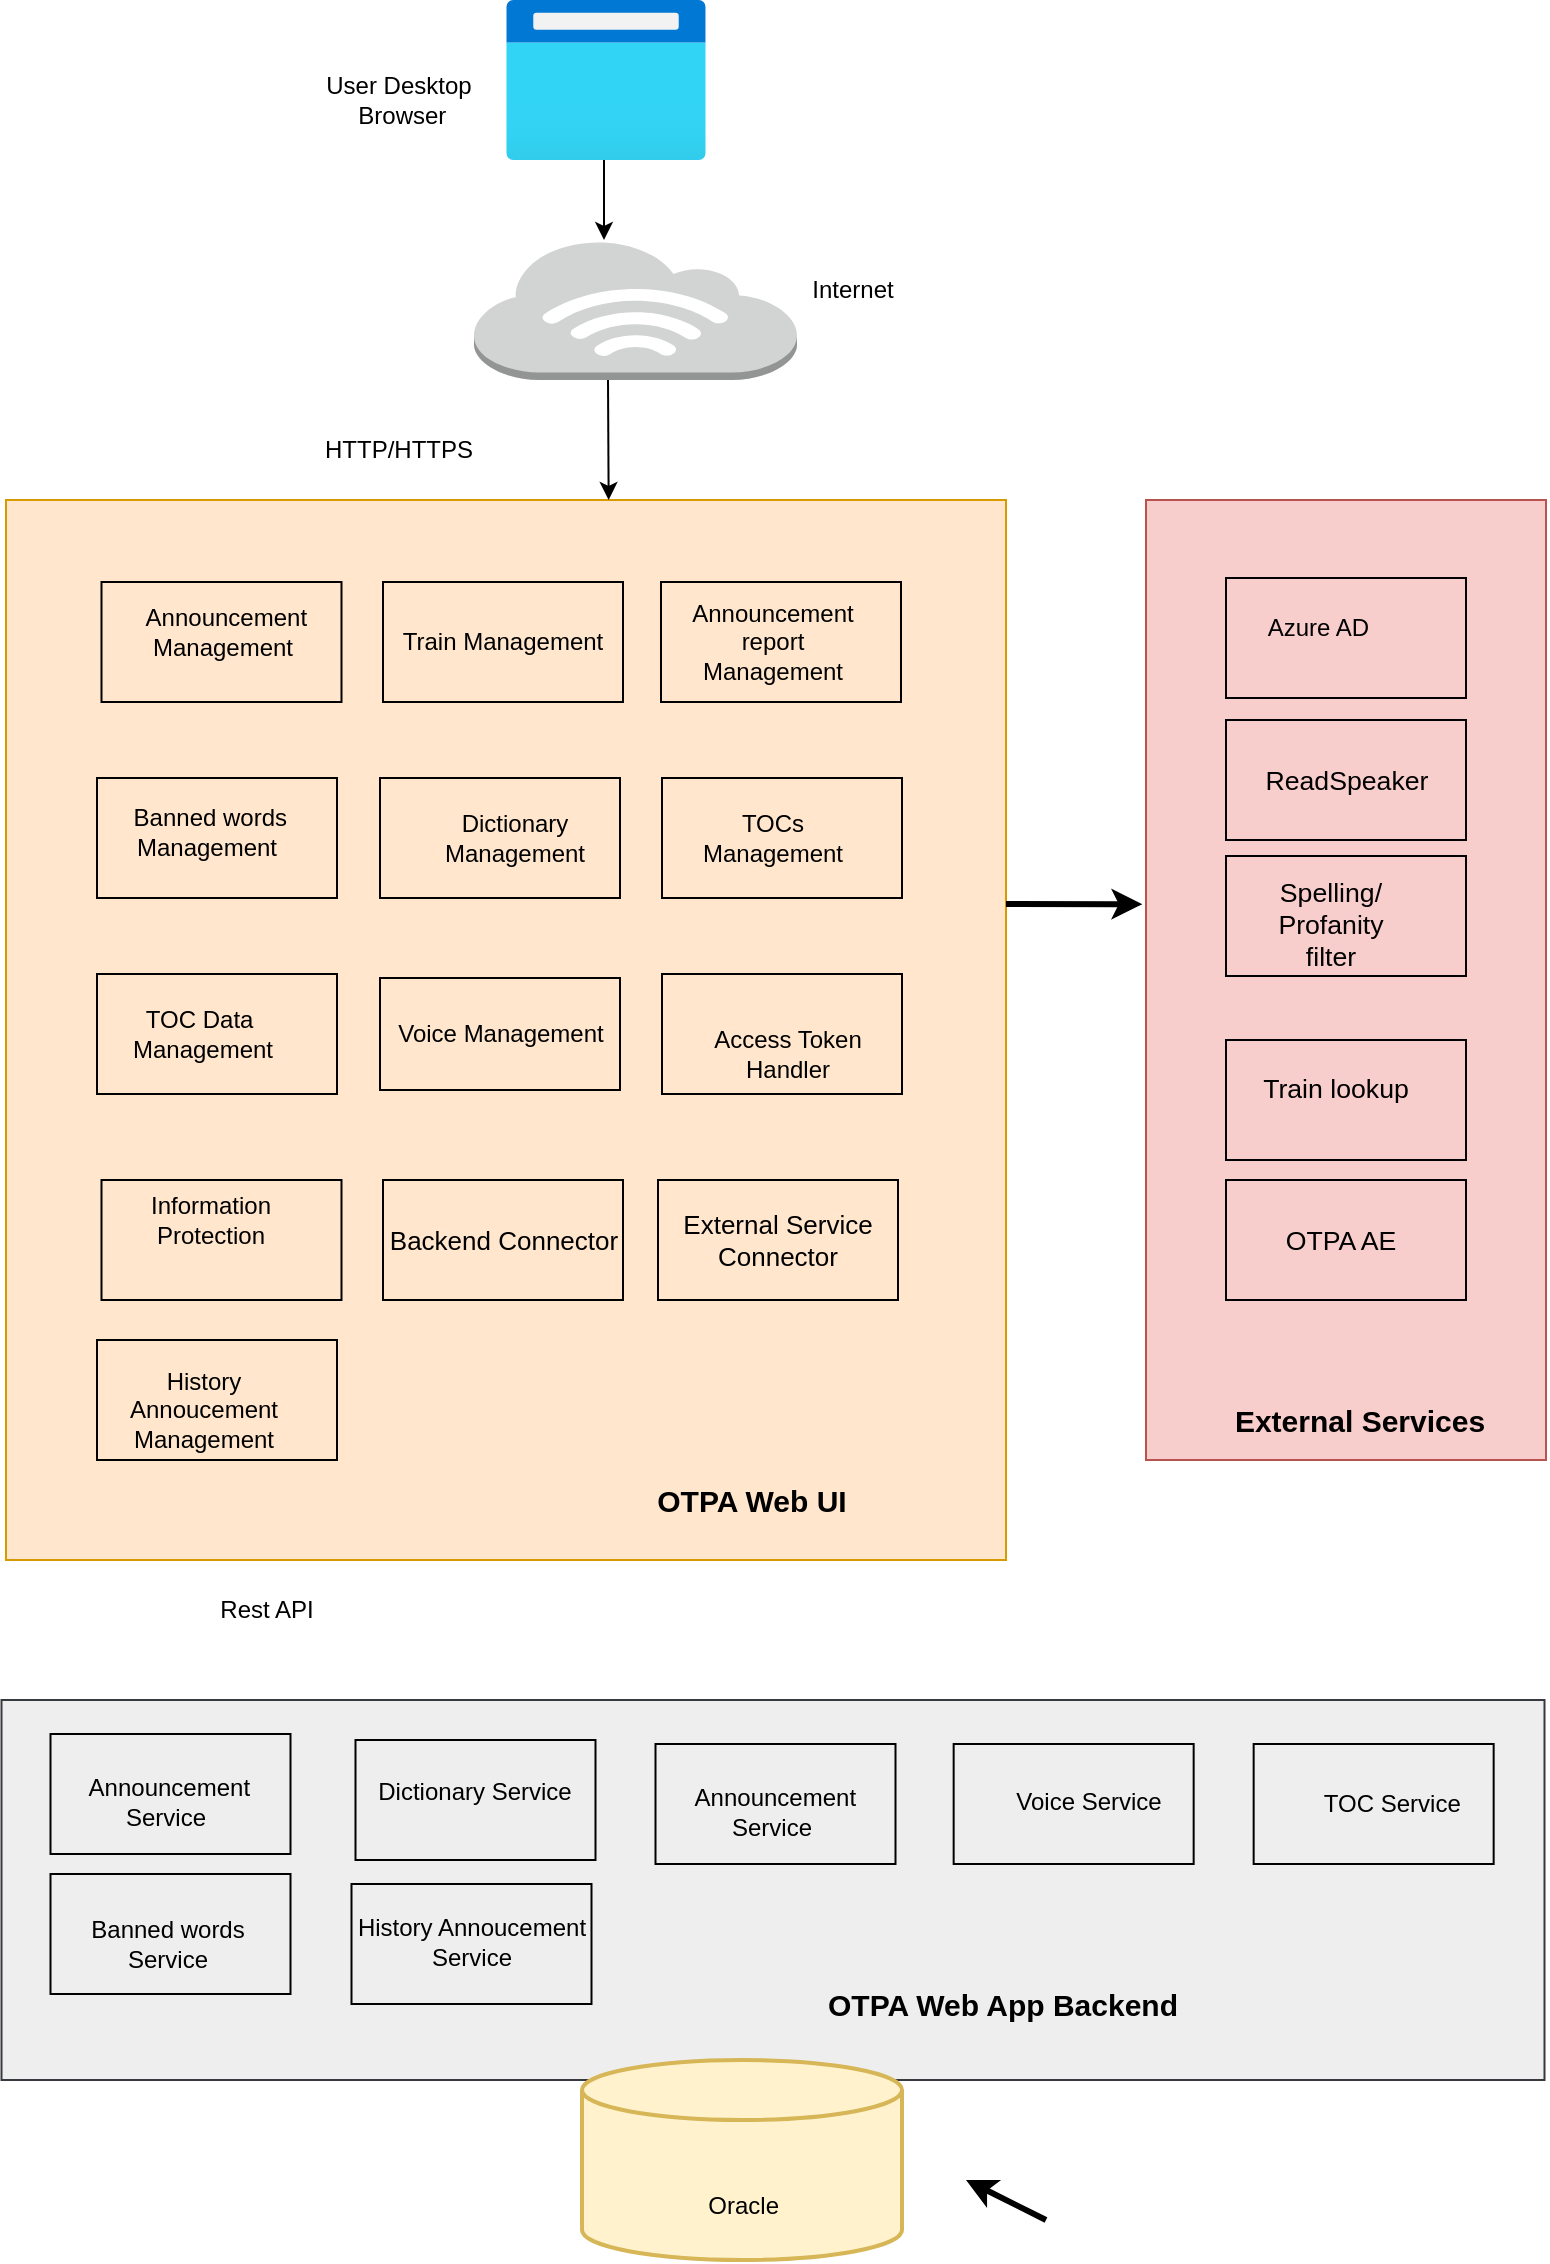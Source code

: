 <mxfile version="20.2.3" type="github">
  <diagram id="R64Xe-4D89ugxDravUpu" name="Page-1">
    <mxGraphModel dx="1303" dy="780" grid="1" gridSize="10" guides="1" tooltips="1" connect="1" arrows="1" fold="1" page="1" pageScale="1" pageWidth="850" pageHeight="1100" math="0" shadow="0">
      <root>
        <mxCell id="0" />
        <mxCell id="1" parent="0" />
        <mxCell id="9JFHtYomGAW6HpaSPqKZ-57" value="" style="rounded=0;whiteSpace=wrap;html=1;fontSize=13;fillColor=#eeeeee;strokeColor=#36393d;" vertex="1" parent="1">
          <mxGeometry x="27.75" y="920" width="771.5" height="190" as="geometry" />
        </mxCell>
        <mxCell id="9JFHtYomGAW6HpaSPqKZ-78" value="" style="rounded=0;whiteSpace=wrap;html=1;fontSize=13;fillColor=none;" vertex="1" parent="1">
          <mxGeometry x="354.75" y="942" width="120" height="60" as="geometry" />
        </mxCell>
        <mxCell id="9JFHtYomGAW6HpaSPqKZ-14" value="&lt;span lang=&quot;EN-GB&quot;&gt;&amp;nbsp;Announcement Service&lt;/span&gt;" style="text;html=1;strokeColor=none;fillColor=none;align=center;verticalAlign=middle;whiteSpace=wrap;rounded=0;" vertex="1" parent="1">
          <mxGeometry x="350.75" y="950" width="124" height="52" as="geometry" />
        </mxCell>
        <mxCell id="9JFHtYomGAW6HpaSPqKZ-119" value="" style="rounded=0;whiteSpace=wrap;html=1;fontSize=13;fillColor=#f8cecc;strokeColor=#b85450;" vertex="1" parent="1">
          <mxGeometry x="600" y="320" width="200" height="480" as="geometry" />
        </mxCell>
        <mxCell id="9JFHtYomGAW6HpaSPqKZ-118" value="" style="rounded=0;whiteSpace=wrap;html=1;fontSize=13;fillColor=#ffe6cc;strokeColor=#d79b00;" vertex="1" parent="1">
          <mxGeometry x="30" y="320" width="500" height="530" as="geometry" />
        </mxCell>
        <mxCell id="9JFHtYomGAW6HpaSPqKZ-109" value="" style="rounded=0;whiteSpace=wrap;html=1;fontSize=13;fillColor=none;" vertex="1" parent="1">
          <mxGeometry x="640" y="660" width="120" height="60" as="geometry" />
        </mxCell>
        <mxCell id="9JFHtYomGAW6HpaSPqKZ-108" value="" style="rounded=0;whiteSpace=wrap;html=1;fontSize=13;fillColor=none;" vertex="1" parent="1">
          <mxGeometry x="640" y="590" width="120" height="60" as="geometry" />
        </mxCell>
        <mxCell id="9JFHtYomGAW6HpaSPqKZ-107" value="" style="rounded=0;whiteSpace=wrap;html=1;fontSize=13;fillColor=none;" vertex="1" parent="1">
          <mxGeometry x="640" y="498" width="120" height="60" as="geometry" />
        </mxCell>
        <mxCell id="9JFHtYomGAW6HpaSPqKZ-106" value="" style="rounded=0;whiteSpace=wrap;html=1;fontSize=13;fillColor=none;" vertex="1" parent="1">
          <mxGeometry x="640" y="430" width="120" height="60" as="geometry" />
        </mxCell>
        <mxCell id="Upe7RPbjq_lGZQcst3nU-63" value="&lt;span style=&quot;font-size:10.0pt;font-family:&lt;br/&gt;&amp;quot;Arial&amp;quot;,sans-serif;mso-fareast-font-family:&amp;quot;Times New Roman&amp;quot;;mso-ansi-language:&lt;br/&gt;EN-GB;mso-fareast-language:EN-US;mso-bidi-language:AR-SA&quot; lang=&quot;EN-GB&quot;&gt;ReadSpeaker&lt;/span&gt;" style="text;html=1;strokeColor=none;fillColor=none;align=center;verticalAlign=middle;whiteSpace=wrap;rounded=0;" parent="1" vertex="1">
          <mxGeometry x="647.5" y="435" width="105" height="50" as="geometry" />
        </mxCell>
        <mxCell id="9JFHtYomGAW6HpaSPqKZ-80" value="" style="rounded=0;whiteSpace=wrap;html=1;fontSize=13;fillColor=none;" vertex="1" parent="1">
          <mxGeometry x="653.83" y="942" width="120" height="60" as="geometry" />
        </mxCell>
        <mxCell id="9JFHtYomGAW6HpaSPqKZ-79" value="" style="rounded=0;whiteSpace=wrap;html=1;fontSize=13;fillColor=none;" vertex="1" parent="1">
          <mxGeometry x="503.83" y="942" width="120" height="60" as="geometry" />
        </mxCell>
        <mxCell id="9JFHtYomGAW6HpaSPqKZ-17" value="&lt;span lang=&quot;EN-GB&quot;&gt;&amp;nbsp;TOC Service&lt;/span&gt;" style="text;html=1;strokeColor=none;fillColor=none;align=center;verticalAlign=middle;whiteSpace=wrap;rounded=0;" vertex="1" parent="1">
          <mxGeometry x="668.83" y="947" width="105" height="50" as="geometry" />
        </mxCell>
        <mxCell id="9JFHtYomGAW6HpaSPqKZ-19" value="&lt;span lang=&quot;EN-GB&quot;&gt;Voice Service&lt;/span&gt;" style="text;html=1;strokeColor=none;fillColor=none;align=center;verticalAlign=middle;whiteSpace=wrap;rounded=0;" vertex="1" parent="1">
          <mxGeometry x="518.83" y="946" width="105" height="50" as="geometry" />
        </mxCell>
        <mxCell id="9JFHtYomGAW6HpaSPqKZ-85" value="" style="rounded=0;whiteSpace=wrap;html=1;fontSize=13;fillColor=none;" vertex="1" parent="1">
          <mxGeometry x="357.5" y="361" width="120" height="60" as="geometry" />
        </mxCell>
        <mxCell id="9JFHtYomGAW6HpaSPqKZ-84" value="" style="rounded=0;whiteSpace=wrap;html=1;fontSize=13;fillColor=none;" vertex="1" parent="1">
          <mxGeometry x="218.5" y="361" width="120" height="60" as="geometry" />
        </mxCell>
        <mxCell id="9JFHtYomGAW6HpaSPqKZ-83" value="" style="rounded=0;whiteSpace=wrap;html=1;fontSize=13;fillColor=none;" vertex="1" parent="1">
          <mxGeometry x="77.75" y="361" width="120" height="60" as="geometry" />
        </mxCell>
        <mxCell id="9JFHtYomGAW6HpaSPqKZ-73" value="" style="rounded=0;whiteSpace=wrap;html=1;fontSize=13;fillColor=none;" vertex="1" parent="1">
          <mxGeometry x="52.25" y="1007" width="120" height="60" as="geometry" />
        </mxCell>
        <mxCell id="9JFHtYomGAW6HpaSPqKZ-77" value="" style="rounded=0;whiteSpace=wrap;html=1;fontSize=13;fillColor=none;" vertex="1" parent="1">
          <mxGeometry x="204.75" y="940" width="120" height="60" as="geometry" />
        </mxCell>
        <mxCell id="Upe7RPbjq_lGZQcst3nU-17" value="User Desktop&lt;br&gt;&amp;nbsp;Browser" style="text;html=1;strokeColor=none;fillColor=none;align=center;verticalAlign=middle;whiteSpace=wrap;rounded=0;" parent="1" vertex="1">
          <mxGeometry x="160" y="95" width="132.5" height="50" as="geometry" />
        </mxCell>
        <mxCell id="Upe7RPbjq_lGZQcst3nU-23" value="&lt;span lang=&quot;EN-GB&quot;&gt;&amp;nbsp;Announcement Management&lt;/span&gt;" style="text;html=1;strokeColor=none;fillColor=none;align=center;verticalAlign=middle;whiteSpace=wrap;rounded=0;" parent="1" vertex="1">
          <mxGeometry x="75.5" y="361" width="124.5" height="50" as="geometry" />
        </mxCell>
        <mxCell id="Upe7RPbjq_lGZQcst3nU-29" value="&lt;span lang=&quot;EN-GB&quot;&gt;Announcement report Management&lt;/span&gt;" style="text;html=1;strokeColor=none;fillColor=none;align=center;verticalAlign=middle;whiteSpace=wrap;rounded=0;" parent="1" vertex="1">
          <mxGeometry x="361" y="366" width="105" height="50" as="geometry" />
        </mxCell>
        <mxCell id="Upe7RPbjq_lGZQcst3nU-31" value="&lt;span lang=&quot;EN-GB&quot;&gt;&amp;nbsp;Banned words Management&lt;/span&gt;" style="text;html=1;strokeColor=none;fillColor=none;align=center;verticalAlign=middle;whiteSpace=wrap;rounded=0;" parent="1" vertex="1">
          <mxGeometry x="78.0" y="461" width="105" height="50" as="geometry" />
        </mxCell>
        <mxCell id="Upe7RPbjq_lGZQcst3nU-33" value="&lt;span lang=&quot;EN-GB&quot;&gt;Dictionary Management&lt;/span&gt;" style="text;html=1;strokeColor=none;fillColor=none;align=center;verticalAlign=middle;whiteSpace=wrap;rounded=0;" parent="1" vertex="1">
          <mxGeometry x="232.0" y="464" width="105" height="50" as="geometry" />
        </mxCell>
        <mxCell id="Upe7RPbjq_lGZQcst3nU-42" value="&lt;span lang=&quot;EN-GB&quot;&gt;TOCs Management&lt;/span&gt;" style="text;html=1;strokeColor=none;fillColor=none;align=center;verticalAlign=middle;whiteSpace=wrap;rounded=0;" parent="1" vertex="1">
          <mxGeometry x="361.0" y="464" width="105" height="50" as="geometry" />
        </mxCell>
        <mxCell id="Upe7RPbjq_lGZQcst3nU-44" value="TOC Data&amp;nbsp; Management" style="text;html=1;strokeColor=none;fillColor=none;align=center;verticalAlign=middle;whiteSpace=wrap;rounded=0;" parent="1" vertex="1">
          <mxGeometry x="75.5" y="558" width="105" height="57" as="geometry" />
        </mxCell>
        <mxCell id="Upe7RPbjq_lGZQcst3nU-46" value="&lt;span lang=&quot;EN-GB&quot;&gt;Voice Management&lt;/span&gt;" style="text;html=1;strokeColor=none;fillColor=none;align=center;verticalAlign=middle;whiteSpace=wrap;rounded=0;" parent="1" vertex="1">
          <mxGeometry x="224.5" y="561.5" width="105" height="50" as="geometry" />
        </mxCell>
        <mxCell id="Upe7RPbjq_lGZQcst3nU-65" value="&lt;span style=&quot;font-size:10.0pt;font-family:&lt;br/&gt;&amp;quot;Arial&amp;quot;,sans-serif;mso-fareast-font-family:&amp;quot;Times New Roman&amp;quot;;mso-ansi-language:&lt;br/&gt;EN-GB;mso-fareast-language:EN-US;mso-bidi-language:AR-SA&quot; lang=&quot;EN-GB&quot;&gt;Spelling/ Profanity&lt;br/&gt;filter&lt;/span&gt;" style="text;html=1;strokeColor=none;fillColor=none;align=center;verticalAlign=middle;whiteSpace=wrap;rounded=0;" parent="1" vertex="1">
          <mxGeometry x="640" y="507" width="105" height="50" as="geometry" />
        </mxCell>
        <mxCell id="Upe7RPbjq_lGZQcst3nU-72" value="&lt;span style=&quot;font-size:10.0pt;font-family:&lt;br/&gt;&amp;quot;Arial&amp;quot;,sans-serif;mso-fareast-font-family:&amp;quot;Times New Roman&amp;quot;;mso-ansi-language:&lt;br/&gt;EN-GB;mso-fareast-language:EN-US;mso-bidi-language:AR-SA&quot; lang=&quot;EN-GB&quot;&gt;OTPA AE&lt;/span&gt;" style="text;html=1;strokeColor=none;fillColor=none;align=center;verticalAlign=middle;whiteSpace=wrap;rounded=0;" parent="1" vertex="1">
          <mxGeometry x="645" y="665" width="105" height="50" as="geometry" />
        </mxCell>
        <mxCell id="Upe7RPbjq_lGZQcst3nU-74" value="&lt;span style=&quot;font-size:10.0pt;font-family:&lt;br/&gt;&amp;quot;Arial&amp;quot;,sans-serif;mso-fareast-font-family:&amp;quot;Times New Roman&amp;quot;;mso-ansi-language:&lt;br/&gt;EN-GB;mso-fareast-language:EN-US;mso-bidi-language:AR-SA&quot; lang=&quot;EN-GB&quot;&gt;Train lookup&lt;/span&gt;" style="text;html=1;strokeColor=none;fillColor=none;align=center;verticalAlign=middle;whiteSpace=wrap;rounded=0;" parent="1" vertex="1">
          <mxGeometry x="640" y="590" width="110" height="48.5" as="geometry" />
        </mxCell>
        <mxCell id="Upe7RPbjq_lGZQcst3nU-77" value="&amp;nbsp;Azure AD" style="text;html=1;strokeColor=none;fillColor=none;align=center;verticalAlign=middle;whiteSpace=wrap;rounded=0;" parent="1" vertex="1">
          <mxGeometry x="632.08" y="359" width="105" height="50" as="geometry" />
        </mxCell>
        <mxCell id="Upe7RPbjq_lGZQcst3nU-79" value="" style="shape=cylinder3;whiteSpace=wrap;html=1;boundedLbl=1;backgroundOutline=1;size=15;strokeWidth=2;fillColor=#fff2cc;strokeColor=#d6b656;" parent="1" vertex="1">
          <mxGeometry x="318" y="1100" width="160" height="100" as="geometry" />
        </mxCell>
        <mxCell id="Upe7RPbjq_lGZQcst3nU-80" value="&lt;br&gt;Oracle&amp;nbsp;" style="text;html=1;strokeColor=none;fillColor=none;align=center;verticalAlign=middle;whiteSpace=wrap;rounded=0;" parent="1" vertex="1">
          <mxGeometry x="348" y="1140" width="105" height="50" as="geometry" />
        </mxCell>
        <mxCell id="Upe7RPbjq_lGZQcst3nU-88" value="&lt;span lang=&quot;EN-GB&quot;&gt;Train Management&lt;/span&gt;" style="text;html=1;strokeColor=none;fillColor=none;align=center;verticalAlign=middle;whiteSpace=wrap;rounded=0;" parent="1" vertex="1">
          <mxGeometry x="226.0" y="366" width="105" height="50" as="geometry" />
        </mxCell>
        <mxCell id="Upe7RPbjq_lGZQcst3nU-91" style="edgeStyle=orthogonalEdgeStyle;rounded=0;orthogonalLoop=1;jettySize=auto;html=1;exitX=0.5;exitY=1;exitDx=0;exitDy=0;fontSize=13;" parent="1" source="Upe7RPbjq_lGZQcst3nU-74" target="Upe7RPbjq_lGZQcst3nU-74" edge="1">
          <mxGeometry relative="1" as="geometry" />
        </mxCell>
        <mxCell id="Upe7RPbjq_lGZQcst3nU-113" value="&lt;span lang=&quot;EN-GB&quot;&gt;&lt;b&gt;&lt;font style=&quot;font-size: 15px;&quot;&gt;OTPA Web UI&lt;/font&gt;&lt;/b&gt;&lt;/span&gt;" style="text;html=1;strokeColor=none;fillColor=none;align=center;verticalAlign=middle;whiteSpace=wrap;rounded=0;" parent="1" vertex="1">
          <mxGeometry x="328" y="800" width="150" height="40" as="geometry" />
        </mxCell>
        <mxCell id="9JFHtYomGAW6HpaSPqKZ-9" value="&lt;span lang=&quot;EN-GB&quot;&gt;Information&lt;br&gt;Protection&lt;br&gt;&lt;/span&gt;" style="text;html=1;strokeColor=none;fillColor=none;align=center;verticalAlign=middle;whiteSpace=wrap;rounded=0;" vertex="1" parent="1">
          <mxGeometry x="80.0" y="655" width="105" height="50" as="geometry" />
        </mxCell>
        <mxCell id="9JFHtYomGAW6HpaSPqKZ-11" value="&lt;span lang=&quot;EN-GB&quot;&gt;Access Token Handler&lt;br&gt;&lt;/span&gt;" style="text;html=1;strokeColor=none;fillColor=none;align=center;verticalAlign=middle;whiteSpace=wrap;rounded=0;" vertex="1" parent="1">
          <mxGeometry x="361" y="571.5" width="120" height="50" as="geometry" />
        </mxCell>
        <mxCell id="9JFHtYomGAW6HpaSPqKZ-15" value="&lt;span lang=&quot;EN-GB&quot;&gt;Banned words Service&lt;/span&gt;" style="text;html=1;strokeColor=none;fillColor=none;align=center;verticalAlign=middle;whiteSpace=wrap;rounded=0;" vertex="1" parent="1">
          <mxGeometry x="59.75" y="1017" width="102" height="50" as="geometry" />
        </mxCell>
        <mxCell id="9JFHtYomGAW6HpaSPqKZ-16" value="&lt;span lang=&quot;EN-GB&quot;&gt;Dictionary Service&lt;/span&gt;" style="text;html=1;strokeColor=none;fillColor=none;align=center;verticalAlign=middle;whiteSpace=wrap;rounded=0;" vertex="1" parent="1">
          <mxGeometry x="212.25" y="942" width="105" height="48" as="geometry" />
        </mxCell>
        <mxCell id="9JFHtYomGAW6HpaSPqKZ-26" value="&lt;span lang=&quot;EN-GB&quot;&gt;&lt;b&gt;&lt;font style=&quot;font-size: 15px;&quot;&gt;OTPA Web App Backend&lt;/font&gt;&lt;/b&gt;&lt;/span&gt;" style="text;html=1;strokeColor=none;fillColor=none;align=center;verticalAlign=middle;whiteSpace=wrap;rounded=0;" vertex="1" parent="1">
          <mxGeometry x="432.83" y="1050" width="191" height="43" as="geometry" />
        </mxCell>
        <mxCell id="9JFHtYomGAW6HpaSPqKZ-86" value="" style="rounded=0;whiteSpace=wrap;html=1;fontSize=13;fillColor=none;" vertex="1" parent="1">
          <mxGeometry x="75.5" y="459" width="120" height="60" as="geometry" />
        </mxCell>
        <mxCell id="9JFHtYomGAW6HpaSPqKZ-87" value="" style="rounded=0;whiteSpace=wrap;html=1;fontSize=13;fillColor=none;" vertex="1" parent="1">
          <mxGeometry x="217" y="459" width="120" height="60" as="geometry" />
        </mxCell>
        <mxCell id="9JFHtYomGAW6HpaSPqKZ-88" value="" style="rounded=0;whiteSpace=wrap;html=1;fontSize=13;fillColor=none;" vertex="1" parent="1">
          <mxGeometry x="358" y="459" width="120" height="60" as="geometry" />
        </mxCell>
        <mxCell id="9JFHtYomGAW6HpaSPqKZ-90" value="" style="rounded=0;whiteSpace=wrap;html=1;fontSize=13;fillColor=none;" vertex="1" parent="1">
          <mxGeometry x="75.5" y="557" width="120" height="60" as="geometry" />
        </mxCell>
        <mxCell id="9JFHtYomGAW6HpaSPqKZ-92" value="" style="rounded=0;whiteSpace=wrap;html=1;fontSize=13;fillColor=none;" vertex="1" parent="1">
          <mxGeometry x="217" y="559" width="120" height="56" as="geometry" />
        </mxCell>
        <mxCell id="9JFHtYomGAW6HpaSPqKZ-93" value="" style="rounded=0;whiteSpace=wrap;html=1;fontSize=13;fillColor=none;" vertex="1" parent="1">
          <mxGeometry x="358" y="557" width="120" height="60" as="geometry" />
        </mxCell>
        <mxCell id="9JFHtYomGAW6HpaSPqKZ-99" value="Backend Connector" style="rounded=0;whiteSpace=wrap;html=1;fontSize=13;fillColor=none;" vertex="1" parent="1">
          <mxGeometry x="218.5" y="660" width="120" height="60" as="geometry" />
        </mxCell>
        <mxCell id="9JFHtYomGAW6HpaSPqKZ-100" value="" style="rounded=0;whiteSpace=wrap;html=1;fontSize=13;fillColor=none;" vertex="1" parent="1">
          <mxGeometry x="77.75" y="660" width="120" height="60" as="geometry" />
        </mxCell>
        <mxCell id="9JFHtYomGAW6HpaSPqKZ-103" value="External Service Connector" style="rounded=0;whiteSpace=wrap;html=1;fontSize=13;fillColor=none;" vertex="1" parent="1">
          <mxGeometry x="356" y="660" width="120" height="60" as="geometry" />
        </mxCell>
        <mxCell id="9JFHtYomGAW6HpaSPqKZ-105" value="" style="rounded=0;whiteSpace=wrap;html=1;fontSize=13;fillColor=none;" vertex="1" parent="1">
          <mxGeometry x="640" y="359" width="120" height="60" as="geometry" />
        </mxCell>
        <mxCell id="9JFHtYomGAW6HpaSPqKZ-120" value="&lt;span lang=&quot;EN-GB&quot;&gt;&lt;b&gt;&lt;font style=&quot;font-size: 15px;&quot;&gt;External Services&lt;/font&gt;&lt;/b&gt;&lt;/span&gt;" style="text;html=1;strokeColor=none;fillColor=none;align=center;verticalAlign=middle;whiteSpace=wrap;rounded=0;" vertex="1" parent="1">
          <mxGeometry x="632.08" y="760" width="150" height="40" as="geometry" />
        </mxCell>
        <mxCell id="9JFHtYomGAW6HpaSPqKZ-126" value="" style="aspect=fixed;html=1;points=[];align=center;image;fontSize=12;image=img/lib/azure2/general/Browser.svg;fillColor=none;" vertex="1" parent="1">
          <mxGeometry x="280" y="70" width="100" height="80" as="geometry" />
        </mxCell>
        <mxCell id="9JFHtYomGAW6HpaSPqKZ-128" value="" style="outlineConnect=0;dashed=0;verticalLabelPosition=bottom;verticalAlign=top;align=center;html=1;shape=mxgraph.aws3.internet_3;fillColor=#D2D3D3;gradientColor=none;fontSize=13;" vertex="1" parent="1">
          <mxGeometry x="264" y="190" width="161.5" height="70" as="geometry" />
        </mxCell>
        <mxCell id="9JFHtYomGAW6HpaSPqKZ-129" value="Internet" style="text;html=1;strokeColor=none;fillColor=none;align=center;verticalAlign=middle;whiteSpace=wrap;rounded=0;" vertex="1" parent="1">
          <mxGeometry x="387.08" y="190" width="132.5" height="50" as="geometry" />
        </mxCell>
        <mxCell id="9JFHtYomGAW6HpaSPqKZ-130" value="" style="rounded=0;whiteSpace=wrap;html=1;fontSize=13;fillColor=none;" vertex="1" parent="1">
          <mxGeometry x="52.25" y="937" width="120" height="60" as="geometry" />
        </mxCell>
        <mxCell id="9JFHtYomGAW6HpaSPqKZ-131" value="&lt;span lang=&quot;EN-GB&quot;&gt;&amp;nbsp;Announcement Service&lt;/span&gt;" style="text;html=1;strokeColor=none;fillColor=none;align=center;verticalAlign=middle;whiteSpace=wrap;rounded=0;" vertex="1" parent="1">
          <mxGeometry x="48.25" y="945" width="124" height="52" as="geometry" />
        </mxCell>
        <mxCell id="9JFHtYomGAW6HpaSPqKZ-132" value="" style="endArrow=classic;html=1;rounded=0;fontSize=13;" edge="1" parent="1" target="9JFHtYomGAW6HpaSPqKZ-128">
          <mxGeometry width="50" height="50" relative="1" as="geometry">
            <mxPoint x="329" y="150" as="sourcePoint" />
            <mxPoint x="400" y="190" as="targetPoint" />
            <Array as="points">
              <mxPoint x="329" y="190" />
            </Array>
          </mxGeometry>
        </mxCell>
        <mxCell id="9JFHtYomGAW6HpaSPqKZ-133" value="" style="endArrow=classic;html=1;rounded=0;fontSize=13;" edge="1" parent="1">
          <mxGeometry width="50" height="50" relative="1" as="geometry">
            <mxPoint x="331" y="260" as="sourcePoint" />
            <mxPoint x="331.33" y="320" as="targetPoint" />
            <Array as="points">
              <mxPoint x="331.33" y="320" />
            </Array>
          </mxGeometry>
        </mxCell>
        <mxCell id="9JFHtYomGAW6HpaSPqKZ-134" value="HTTP/HTTPS" style="text;html=1;strokeColor=none;fillColor=none;align=center;verticalAlign=middle;whiteSpace=wrap;rounded=0;" vertex="1" parent="1">
          <mxGeometry x="160.0" y="270" width="132.5" height="50" as="geometry" />
        </mxCell>
        <mxCell id="9JFHtYomGAW6HpaSPqKZ-135" value="" style="endArrow=classic;html=1;rounded=0;fontSize=13;entryX=-0.009;entryY=0.421;entryDx=0;entryDy=0;entryPerimeter=0;strokeWidth=3;" edge="1" parent="1" target="9JFHtYomGAW6HpaSPqKZ-119">
          <mxGeometry width="50" height="50" relative="1" as="geometry">
            <mxPoint x="530" y="522" as="sourcePoint" />
            <mxPoint x="571.58" y="490" as="targetPoint" />
            <Array as="points" />
          </mxGeometry>
        </mxCell>
        <mxCell id="9JFHtYomGAW6HpaSPqKZ-138" value="" style="endArrow=classic;html=1;rounded=0;fontSize=13;strokeWidth=3;" edge="1" parent="1">
          <mxGeometry width="50" height="50" relative="1" as="geometry">
            <mxPoint x="550" y="1180" as="sourcePoint" />
            <mxPoint x="510" y="1160" as="targetPoint" />
            <Array as="points" />
          </mxGeometry>
        </mxCell>
        <mxCell id="9JFHtYomGAW6HpaSPqKZ-139" value="Rest API" style="text;html=1;strokeColor=none;fillColor=none;align=center;verticalAlign=middle;whiteSpace=wrap;rounded=0;" vertex="1" parent="1">
          <mxGeometry x="93.5" y="850" width="132.5" height="50" as="geometry" />
        </mxCell>
        <mxCell id="9JFHtYomGAW6HpaSPqKZ-140" value="&lt;span lang=&quot;EN-GB&quot;&gt;History Annoucement Service&lt;/span&gt;" style="text;html=1;strokeColor=none;fillColor=none;align=center;verticalAlign=middle;whiteSpace=wrap;rounded=0;" vertex="1" parent="1">
          <mxGeometry x="200.75" y="1015" width="124" height="52" as="geometry" />
        </mxCell>
        <mxCell id="9JFHtYomGAW6HpaSPqKZ-143" value="" style="rounded=0;whiteSpace=wrap;html=1;fontSize=13;fillColor=none;" vertex="1" parent="1">
          <mxGeometry x="202.75" y="1012" width="120" height="60" as="geometry" />
        </mxCell>
        <mxCell id="9JFHtYomGAW6HpaSPqKZ-146" value="" style="rounded=0;whiteSpace=wrap;html=1;fontSize=13;fillColor=none;" vertex="1" parent="1">
          <mxGeometry x="75.5" y="740" width="120" height="60" as="geometry" />
        </mxCell>
        <mxCell id="9JFHtYomGAW6HpaSPqKZ-147" value="History Annoucement Management" style="text;html=1;strokeColor=none;fillColor=none;align=center;verticalAlign=middle;whiteSpace=wrap;rounded=0;" vertex="1" parent="1">
          <mxGeometry x="77.75" y="750" width="102.25" height="50" as="geometry" />
        </mxCell>
      </root>
    </mxGraphModel>
  </diagram>
</mxfile>
